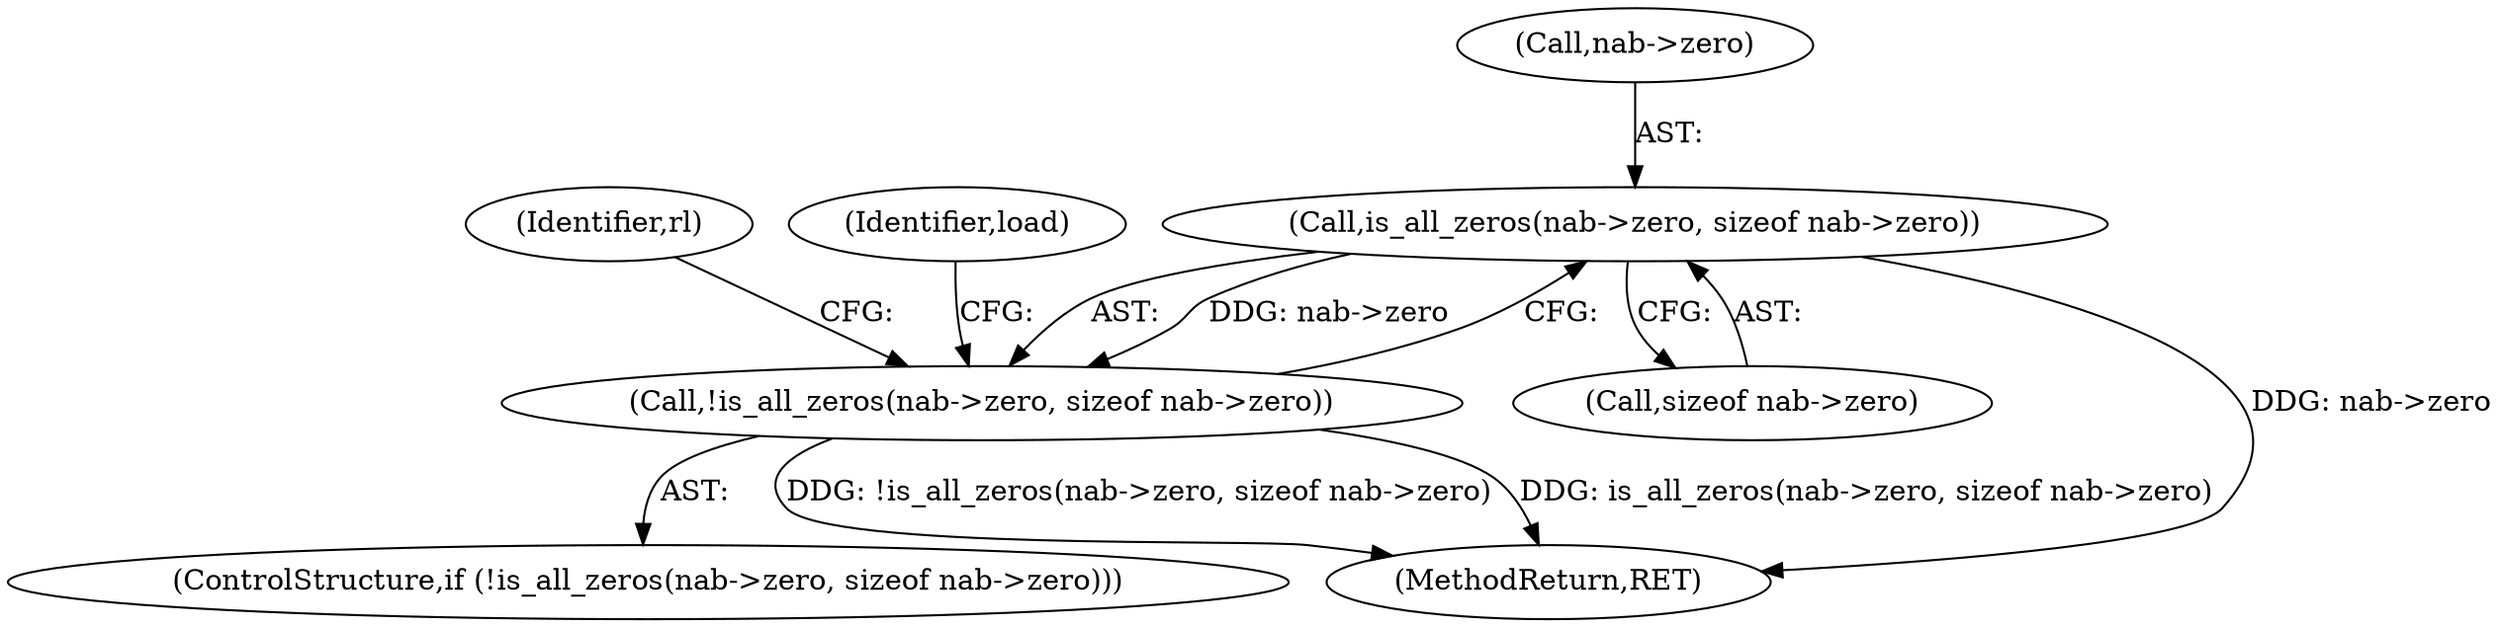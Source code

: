 digraph "0_ovs_9237a63c47bd314b807cda0bd2216264e82edbe8@pointer" {
"1000238" [label="(Call,is_all_zeros(nab->zero, sizeof nab->zero))"];
"1000237" [label="(Call,!is_all_zeros(nab->zero, sizeof nab->zero))"];
"1000249" [label="(Identifier,rl)"];
"1000242" [label="(Call,sizeof nab->zero)"];
"1000236" [label="(ControlStructure,if (!is_all_zeros(nab->zero, sizeof nab->zero)))"];
"1000239" [label="(Call,nab->zero)"];
"1000238" [label="(Call,is_all_zeros(nab->zero, sizeof nab->zero))"];
"1000237" [label="(Call,!is_all_zeros(nab->zero, sizeof nab->zero))"];
"1000413" [label="(MethodReturn,RET)"];
"1000255" [label="(Identifier,load)"];
"1000238" -> "1000237"  [label="AST: "];
"1000238" -> "1000242"  [label="CFG: "];
"1000239" -> "1000238"  [label="AST: "];
"1000242" -> "1000238"  [label="AST: "];
"1000237" -> "1000238"  [label="CFG: "];
"1000238" -> "1000413"  [label="DDG: nab->zero"];
"1000238" -> "1000237"  [label="DDG: nab->zero"];
"1000237" -> "1000236"  [label="AST: "];
"1000249" -> "1000237"  [label="CFG: "];
"1000255" -> "1000237"  [label="CFG: "];
"1000237" -> "1000413"  [label="DDG: !is_all_zeros(nab->zero, sizeof nab->zero)"];
"1000237" -> "1000413"  [label="DDG: is_all_zeros(nab->zero, sizeof nab->zero)"];
}

